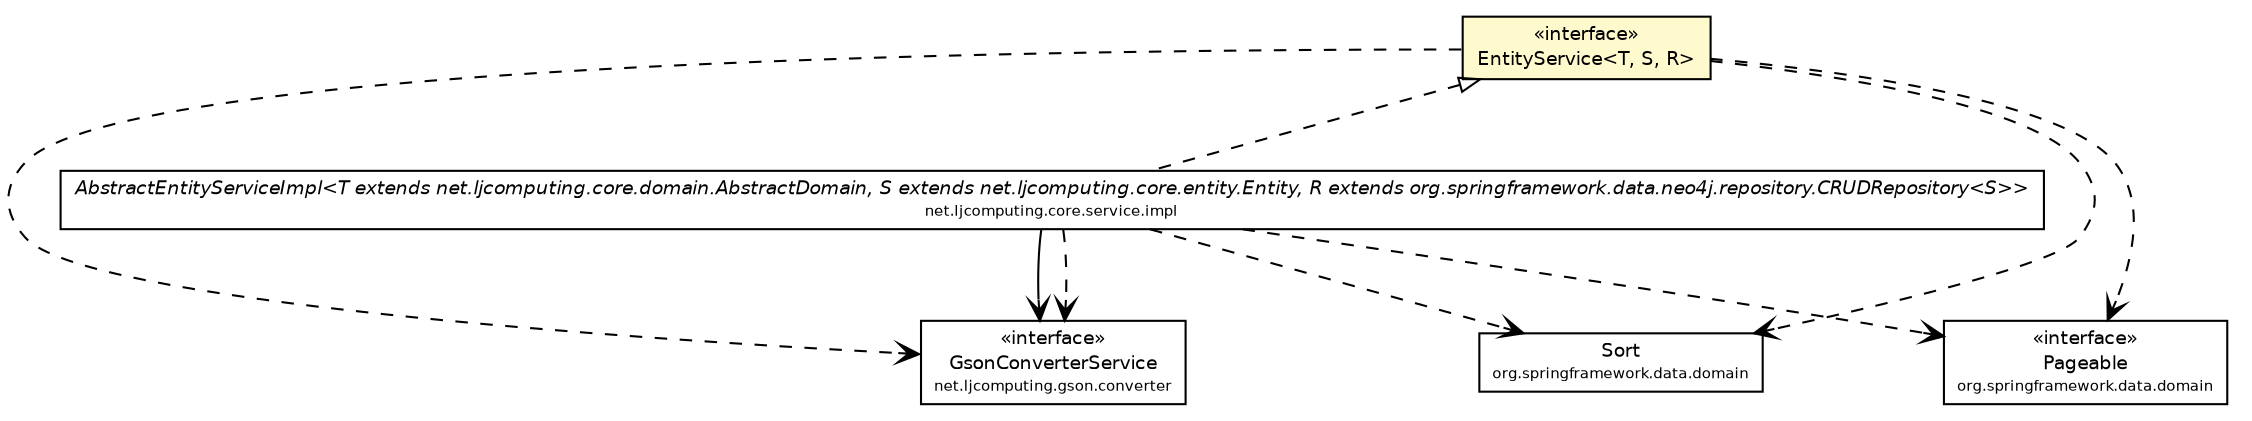 #!/usr/local/bin/dot
#
# Class diagram 
# Generated by UMLGraph version R5_6 (http://www.umlgraph.org/)
#

digraph G {
	edge [fontname="Helvetica",fontsize=10,labelfontname="Helvetica",labelfontsize=10];
	node [fontname="Helvetica",fontsize=10,shape=plaintext];
	nodesep=0.25;
	ranksep=0.5;
	// net.ljcomputing.core.service.impl.AbstractEntityServiceImpl<T extends net.ljcomputing.core.domain.AbstractDomain, S extends net.ljcomputing.core.entity.Entity, R extends org.springframework.data.neo4j.repository.CRUDRepository<S>>
	c132 [label=<<table title="net.ljcomputing.core.service.impl.AbstractEntityServiceImpl" border="0" cellborder="1" cellspacing="0" cellpadding="2" port="p" href="./impl/AbstractEntityServiceImpl.html">
		<tr><td><table border="0" cellspacing="0" cellpadding="1">
<tr><td align="center" balign="center"><font face="Helvetica-Oblique"> AbstractEntityServiceImpl&lt;T extends net.ljcomputing.core.domain.AbstractDomain, S extends net.ljcomputing.core.entity.Entity, R extends org.springframework.data.neo4j.repository.CRUDRepository&lt;S&gt;&gt; </font></td></tr>
<tr><td align="center" balign="center"><font point-size="7.0"> net.ljcomputing.core.service.impl </font></td></tr>
		</table></td></tr>
		</table>>, URL="./impl/AbstractEntityServiceImpl.html", fontname="Helvetica", fontcolor="black", fontsize=9.0];
	// net.ljcomputing.core.service.EntityService<T, S, R>
	c133 [label=<<table title="net.ljcomputing.core.service.EntityService" border="0" cellborder="1" cellspacing="0" cellpadding="2" port="p" bgcolor="lemonChiffon" href="./EntityService.html">
		<tr><td><table border="0" cellspacing="0" cellpadding="1">
<tr><td align="center" balign="center"> &#171;interface&#187; </td></tr>
<tr><td align="center" balign="center"> EntityService&lt;T, S, R&gt; </td></tr>
		</table></td></tr>
		</table>>, URL="./EntityService.html", fontname="Helvetica", fontcolor="black", fontsize=9.0];
	//net.ljcomputing.core.service.impl.AbstractEntityServiceImpl<T extends net.ljcomputing.core.domain.AbstractDomain, S extends net.ljcomputing.core.entity.Entity, R extends org.springframework.data.neo4j.repository.CRUDRepository<S>> implements net.ljcomputing.core.service.EntityService<T, S, R>
	c133:p -> c132:p [dir=back,arrowtail=empty,style=dashed];
	// net.ljcomputing.core.service.impl.AbstractEntityServiceImpl<T extends net.ljcomputing.core.domain.AbstractDomain, S extends net.ljcomputing.core.entity.Entity, R extends org.springframework.data.neo4j.repository.CRUDRepository<S>> NAVASSOC net.ljcomputing.gson.converter.GsonConverterService
	c132:p -> c134:p [taillabel="", label="", headlabel="", fontname="Helvetica", fontcolor="black", fontsize=10.0, color="black", arrowhead=open];
	// net.ljcomputing.core.service.impl.AbstractEntityServiceImpl<T extends net.ljcomputing.core.domain.AbstractDomain, S extends net.ljcomputing.core.entity.Entity, R extends org.springframework.data.neo4j.repository.CRUDRepository<S>> DEPEND net.ljcomputing.gson.converter.GsonConverterService
	c132:p -> c134:p [taillabel="", label="", headlabel="", fontname="Helvetica", fontcolor="black", fontsize=10.0, color="black", arrowhead=open, style=dashed];
	// net.ljcomputing.core.service.impl.AbstractEntityServiceImpl<T extends net.ljcomputing.core.domain.AbstractDomain, S extends net.ljcomputing.core.entity.Entity, R extends org.springframework.data.neo4j.repository.CRUDRepository<S>> DEPEND org.springframework.data.domain.Sort
	c132:p -> c135:p [taillabel="", label="", headlabel="", fontname="Helvetica", fontcolor="black", fontsize=10.0, color="black", arrowhead=open, style=dashed];
	// net.ljcomputing.core.service.impl.AbstractEntityServiceImpl<T extends net.ljcomputing.core.domain.AbstractDomain, S extends net.ljcomputing.core.entity.Entity, R extends org.springframework.data.neo4j.repository.CRUDRepository<S>> DEPEND org.springframework.data.domain.Pageable
	c132:p -> c136:p [taillabel="", label="", headlabel="", fontname="Helvetica", fontcolor="black", fontsize=10.0, color="black", arrowhead=open, style=dashed];
	// net.ljcomputing.core.service.EntityService<T, S, R> DEPEND net.ljcomputing.gson.converter.GsonConverterService
	c133:p -> c134:p [taillabel="", label="", headlabel="", fontname="Helvetica", fontcolor="black", fontsize=10.0, color="black", arrowhead=open, style=dashed];
	// net.ljcomputing.core.service.EntityService<T, S, R> DEPEND org.springframework.data.domain.Sort
	c133:p -> c135:p [taillabel="", label="", headlabel="", fontname="Helvetica", fontcolor="black", fontsize=10.0, color="black", arrowhead=open, style=dashed];
	// net.ljcomputing.core.service.EntityService<T, S, R> DEPEND org.springframework.data.domain.Pageable
	c133:p -> c136:p [taillabel="", label="", headlabel="", fontname="Helvetica", fontcolor="black", fontsize=10.0, color="black", arrowhead=open, style=dashed];
	// net.ljcomputing.gson.converter.GsonConverterService
	c134 [label=<<table title="net.ljcomputing.gson.converter.GsonConverterService" border="0" cellborder="1" cellspacing="0" cellpadding="2" port="p">
		<tr><td><table border="0" cellspacing="0" cellpadding="1">
<tr><td align="center" balign="center"> &#171;interface&#187; </td></tr>
<tr><td align="center" balign="center"> GsonConverterService </td></tr>
<tr><td align="center" balign="center"><font point-size="7.0"> net.ljcomputing.gson.converter </font></td></tr>
		</table></td></tr>
		</table>>, URL="null", fontname="Helvetica", fontcolor="black", fontsize=9.0];
	// org.springframework.data.domain.Sort
	c135 [label=<<table title="org.springframework.data.domain.Sort" border="0" cellborder="1" cellspacing="0" cellpadding="2" port="p">
		<tr><td><table border="0" cellspacing="0" cellpadding="1">
<tr><td align="center" balign="center"> Sort </td></tr>
<tr><td align="center" balign="center"><font point-size="7.0"> org.springframework.data.domain </font></td></tr>
		</table></td></tr>
		</table>>, URL="null", fontname="Helvetica", fontcolor="black", fontsize=9.0];
	// org.springframework.data.domain.Pageable
	c136 [label=<<table title="org.springframework.data.domain.Pageable" border="0" cellborder="1" cellspacing="0" cellpadding="2" port="p">
		<tr><td><table border="0" cellspacing="0" cellpadding="1">
<tr><td align="center" balign="center"> &#171;interface&#187; </td></tr>
<tr><td align="center" balign="center"> Pageable </td></tr>
<tr><td align="center" balign="center"><font point-size="7.0"> org.springframework.data.domain </font></td></tr>
		</table></td></tr>
		</table>>, URL="null", fontname="Helvetica", fontcolor="black", fontsize=9.0];
}

